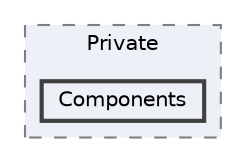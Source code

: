digraph "D:/Projects/ProjectAMS/Plugins/AdvancedMenuSystem/Source/AdvancedMenuSystem/Private/Components"
{
 // LATEX_PDF_SIZE
  bgcolor="transparent";
  edge [fontname=Helvetica,fontsize=10,labelfontname=Helvetica,labelfontsize=10];
  node [fontname=Helvetica,fontsize=10,shape=box,height=0.2,width=0.4];
  compound=true
  subgraph clusterdir_c3f727169b3001f16e959861474595a9 {
    graph [ bgcolor="#edf0f7", pencolor="grey50", label="Private", fontname=Helvetica,fontsize=10 style="filled,dashed", URL="dir_c3f727169b3001f16e959861474595a9.html",tooltip=""]
  dir_3e529c3f9c1d1df5c8cda620355df599 [label="Components", fillcolor="#edf0f7", color="grey25", style="filled,bold", URL="dir_3e529c3f9c1d1df5c8cda620355df599.html",tooltip=""];
  }
}
